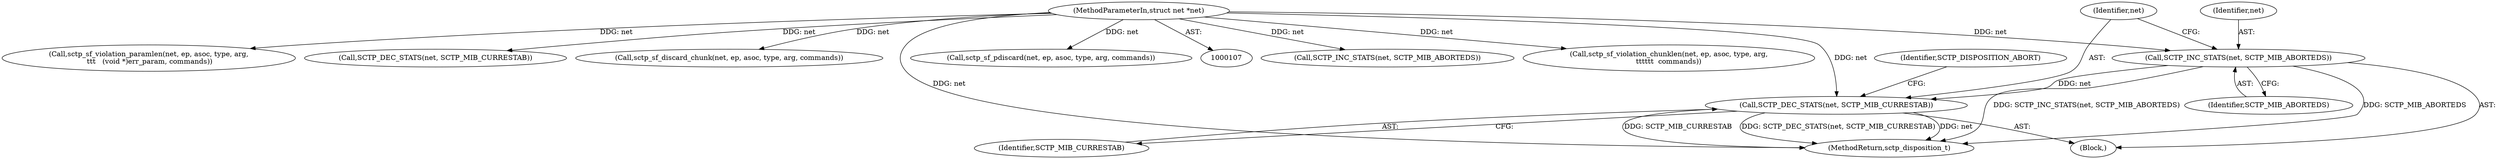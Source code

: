 digraph "0_linux_9de7922bc709eee2f609cd01d98aaedc4cf5ea74_2@pointer" {
"1000368" [label="(Call,SCTP_DEC_STATS(net, SCTP_MIB_CURRESTAB))"];
"1000365" [label="(Call,SCTP_INC_STATS(net, SCTP_MIB_ABORTEDS))"];
"1000108" [label="(MethodParameterIn,struct net *net)"];
"1000296" [label="(Call,SCTP_INC_STATS(net, SCTP_MIB_ABORTEDS))"];
"1000372" [label="(Identifier,SCTP_DISPOSITION_ABORT)"];
"1000108" [label="(MethodParameterIn,struct net *net)"];
"1000368" [label="(Call,SCTP_DEC_STATS(net, SCTP_MIB_CURRESTAB))"];
"1000178" [label="(Call,sctp_sf_violation_chunklen(net, ep, asoc, type, arg,\n\t\t\t\t\t\t  commands))"];
"1000209" [label="(Call,sctp_sf_violation_paramlen(net, ep, asoc, type, arg,\n \t\t\t   (void *)err_param, commands))"];
"1000367" [label="(Identifier,SCTP_MIB_ABORTEDS)"];
"1000366" [label="(Identifier,net)"];
"1000299" [label="(Call,SCTP_DEC_STATS(net, SCTP_MIB_CURRESTAB))"];
"1000164" [label="(Call,sctp_sf_discard_chunk(net, ep, asoc, type, arg, commands))"];
"1000365" [label="(Call,SCTP_INC_STATS(net, SCTP_MIB_ABORTEDS))"];
"1000369" [label="(Identifier,net)"];
"1000312" [label="(Block,)"];
"1000375" [label="(MethodReturn,sctp_disposition_t)"];
"1000370" [label="(Identifier,SCTP_MIB_CURRESTAB)"];
"1000144" [label="(Call,sctp_sf_pdiscard(net, ep, asoc, type, arg, commands))"];
"1000368" -> "1000312"  [label="AST: "];
"1000368" -> "1000370"  [label="CFG: "];
"1000369" -> "1000368"  [label="AST: "];
"1000370" -> "1000368"  [label="AST: "];
"1000372" -> "1000368"  [label="CFG: "];
"1000368" -> "1000375"  [label="DDG: net"];
"1000368" -> "1000375"  [label="DDG: SCTP_MIB_CURRESTAB"];
"1000368" -> "1000375"  [label="DDG: SCTP_DEC_STATS(net, SCTP_MIB_CURRESTAB)"];
"1000365" -> "1000368"  [label="DDG: net"];
"1000108" -> "1000368"  [label="DDG: net"];
"1000365" -> "1000312"  [label="AST: "];
"1000365" -> "1000367"  [label="CFG: "];
"1000366" -> "1000365"  [label="AST: "];
"1000367" -> "1000365"  [label="AST: "];
"1000369" -> "1000365"  [label="CFG: "];
"1000365" -> "1000375"  [label="DDG: SCTP_INC_STATS(net, SCTP_MIB_ABORTEDS)"];
"1000365" -> "1000375"  [label="DDG: SCTP_MIB_ABORTEDS"];
"1000108" -> "1000365"  [label="DDG: net"];
"1000108" -> "1000107"  [label="AST: "];
"1000108" -> "1000375"  [label="DDG: net"];
"1000108" -> "1000144"  [label="DDG: net"];
"1000108" -> "1000164"  [label="DDG: net"];
"1000108" -> "1000178"  [label="DDG: net"];
"1000108" -> "1000209"  [label="DDG: net"];
"1000108" -> "1000296"  [label="DDG: net"];
"1000108" -> "1000299"  [label="DDG: net"];
}
